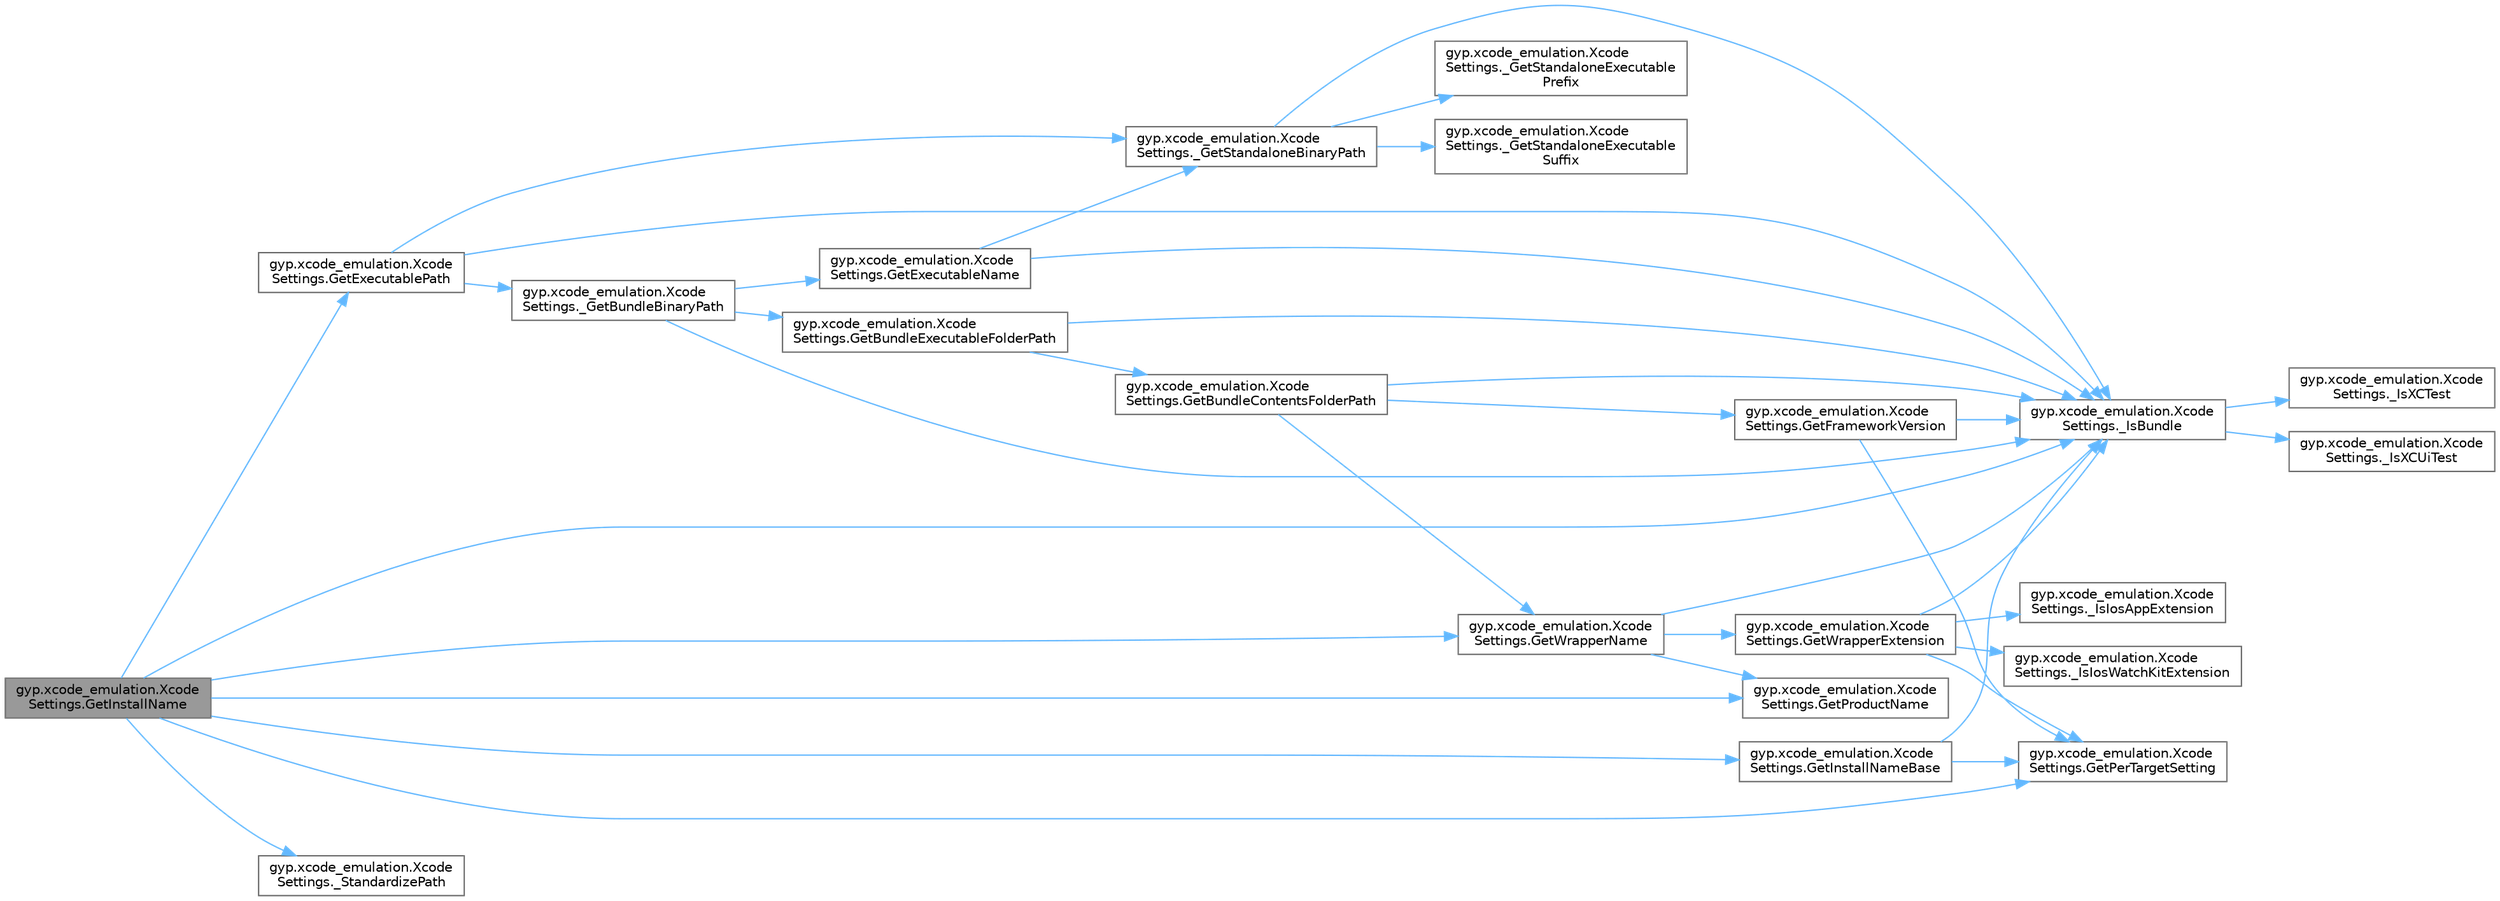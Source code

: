 digraph "gyp.xcode_emulation.XcodeSettings.GetInstallName"
{
 // LATEX_PDF_SIZE
  bgcolor="transparent";
  edge [fontname=Helvetica,fontsize=10,labelfontname=Helvetica,labelfontsize=10];
  node [fontname=Helvetica,fontsize=10,shape=box,height=0.2,width=0.4];
  rankdir="LR";
  Node1 [id="Node000001",label="gyp.xcode_emulation.Xcode\lSettings.GetInstallName",height=0.2,width=0.4,color="gray40", fillcolor="grey60", style="filled", fontcolor="black",tooltip=" "];
  Node1 -> Node2 [id="edge37_Node000001_Node000002",color="steelblue1",style="solid",tooltip=" "];
  Node2 [id="Node000002",label="gyp.xcode_emulation.Xcode\lSettings._IsBundle",height=0.2,width=0.4,color="grey40", fillcolor="white", style="filled",URL="$classgyp_1_1xcode__emulation_1_1_xcode_settings.html#ace3d43d99d3685687b42255850e78259",tooltip=" "];
  Node2 -> Node3 [id="edge38_Node000002_Node000003",color="steelblue1",style="solid",tooltip=" "];
  Node3 [id="Node000003",label="gyp.xcode_emulation.Xcode\lSettings._IsXCTest",height=0.2,width=0.4,color="grey40", fillcolor="white", style="filled",URL="$classgyp_1_1xcode__emulation_1_1_xcode_settings.html#a0a569be0f973c77de5b2d171762deb04",tooltip=" "];
  Node2 -> Node4 [id="edge39_Node000002_Node000004",color="steelblue1",style="solid",tooltip=" "];
  Node4 [id="Node000004",label="gyp.xcode_emulation.Xcode\lSettings._IsXCUiTest",height=0.2,width=0.4,color="grey40", fillcolor="white", style="filled",URL="$classgyp_1_1xcode__emulation_1_1_xcode_settings.html#ae92bc171400547ad22f102388df724f8",tooltip=" "];
  Node1 -> Node5 [id="edge40_Node000001_Node000005",color="steelblue1",style="solid",tooltip=" "];
  Node5 [id="Node000005",label="gyp.xcode_emulation.Xcode\lSettings._StandardizePath",height=0.2,width=0.4,color="grey40", fillcolor="white", style="filled",URL="$classgyp_1_1xcode__emulation_1_1_xcode_settings.html#a36db1d366d6b7f451d8e46f4f5df8b36",tooltip=" "];
  Node1 -> Node6 [id="edge41_Node000001_Node000006",color="steelblue1",style="solid",tooltip=" "];
  Node6 [id="Node000006",label="gyp.xcode_emulation.Xcode\lSettings.GetExecutablePath",height=0.2,width=0.4,color="grey40", fillcolor="white", style="filled",URL="$classgyp_1_1xcode__emulation_1_1_xcode_settings.html#aea50ebe98b35634d5ef740e342cf4bfb",tooltip=" "];
  Node6 -> Node7 [id="edge42_Node000006_Node000007",color="steelblue1",style="solid",tooltip=" "];
  Node7 [id="Node000007",label="gyp.xcode_emulation.Xcode\lSettings._GetBundleBinaryPath",height=0.2,width=0.4,color="grey40", fillcolor="white", style="filled",URL="$classgyp_1_1xcode__emulation_1_1_xcode_settings.html#a57e29012060beb42f9d01d9ec78364a8",tooltip=" "];
  Node7 -> Node2 [id="edge43_Node000007_Node000002",color="steelblue1",style="solid",tooltip=" "];
  Node7 -> Node8 [id="edge44_Node000007_Node000008",color="steelblue1",style="solid",tooltip=" "];
  Node8 [id="Node000008",label="gyp.xcode_emulation.Xcode\lSettings.GetBundleExecutableFolderPath",height=0.2,width=0.4,color="grey40", fillcolor="white", style="filled",URL="$classgyp_1_1xcode__emulation_1_1_xcode_settings.html#a9223bbef1dd02e926b8f279d00bb22f4",tooltip=" "];
  Node8 -> Node2 [id="edge45_Node000008_Node000002",color="steelblue1",style="solid",tooltip=" "];
  Node8 -> Node9 [id="edge46_Node000008_Node000009",color="steelblue1",style="solid",tooltip=" "];
  Node9 [id="Node000009",label="gyp.xcode_emulation.Xcode\lSettings.GetBundleContentsFolderPath",height=0.2,width=0.4,color="grey40", fillcolor="white", style="filled",URL="$classgyp_1_1xcode__emulation_1_1_xcode_settings.html#a03b1307dbbda2138f7e6921e96f4b3e1",tooltip=" "];
  Node9 -> Node2 [id="edge47_Node000009_Node000002",color="steelblue1",style="solid",tooltip=" "];
  Node9 -> Node10 [id="edge48_Node000009_Node000010",color="steelblue1",style="solid",tooltip=" "];
  Node10 [id="Node000010",label="gyp.xcode_emulation.Xcode\lSettings.GetFrameworkVersion",height=0.2,width=0.4,color="grey40", fillcolor="white", style="filled",URL="$classgyp_1_1xcode__emulation_1_1_xcode_settings.html#a2d2abc1af703cfc9c51a6e9870006a6a",tooltip=" "];
  Node10 -> Node2 [id="edge49_Node000010_Node000002",color="steelblue1",style="solid",tooltip=" "];
  Node10 -> Node11 [id="edge50_Node000010_Node000011",color="steelblue1",style="solid",tooltip=" "];
  Node11 [id="Node000011",label="gyp.xcode_emulation.Xcode\lSettings.GetPerTargetSetting",height=0.2,width=0.4,color="grey40", fillcolor="white", style="filled",URL="$classgyp_1_1xcode__emulation_1_1_xcode_settings.html#a85f77972826a242545ba3f7645719c7c",tooltip=" "];
  Node9 -> Node12 [id="edge51_Node000009_Node000012",color="steelblue1",style="solid",tooltip=" "];
  Node12 [id="Node000012",label="gyp.xcode_emulation.Xcode\lSettings.GetWrapperName",height=0.2,width=0.4,color="grey40", fillcolor="white", style="filled",URL="$classgyp_1_1xcode__emulation_1_1_xcode_settings.html#aca6c7f89267c0c3cd3ec6096a6f601ab",tooltip=" "];
  Node12 -> Node2 [id="edge52_Node000012_Node000002",color="steelblue1",style="solid",tooltip=" "];
  Node12 -> Node13 [id="edge53_Node000012_Node000013",color="steelblue1",style="solid",tooltip=" "];
  Node13 [id="Node000013",label="gyp.xcode_emulation.Xcode\lSettings.GetProductName",height=0.2,width=0.4,color="grey40", fillcolor="white", style="filled",URL="$classgyp_1_1xcode__emulation_1_1_xcode_settings.html#a00296b1f3b90ce009c7e6714c8e310cc",tooltip=" "];
  Node12 -> Node14 [id="edge54_Node000012_Node000014",color="steelblue1",style="solid",tooltip=" "];
  Node14 [id="Node000014",label="gyp.xcode_emulation.Xcode\lSettings.GetWrapperExtension",height=0.2,width=0.4,color="grey40", fillcolor="white", style="filled",URL="$classgyp_1_1xcode__emulation_1_1_xcode_settings.html#a24c8c9d06ce73350efbc8c28fcec269e",tooltip=" "];
  Node14 -> Node2 [id="edge55_Node000014_Node000002",color="steelblue1",style="solid",tooltip=" "];
  Node14 -> Node15 [id="edge56_Node000014_Node000015",color="steelblue1",style="solid",tooltip=" "];
  Node15 [id="Node000015",label="gyp.xcode_emulation.Xcode\lSettings._IsIosAppExtension",height=0.2,width=0.4,color="grey40", fillcolor="white", style="filled",URL="$classgyp_1_1xcode__emulation_1_1_xcode_settings.html#a450dd9d328e2824e6568ebb22f6805eb",tooltip=" "];
  Node14 -> Node16 [id="edge57_Node000014_Node000016",color="steelblue1",style="solid",tooltip=" "];
  Node16 [id="Node000016",label="gyp.xcode_emulation.Xcode\lSettings._IsIosWatchKitExtension",height=0.2,width=0.4,color="grey40", fillcolor="white", style="filled",URL="$classgyp_1_1xcode__emulation_1_1_xcode_settings.html#a0039ba5211cf6e469bee1d19677c532e",tooltip=" "];
  Node14 -> Node11 [id="edge58_Node000014_Node000011",color="steelblue1",style="solid",tooltip=" "];
  Node7 -> Node17 [id="edge59_Node000007_Node000017",color="steelblue1",style="solid",tooltip=" "];
  Node17 [id="Node000017",label="gyp.xcode_emulation.Xcode\lSettings.GetExecutableName",height=0.2,width=0.4,color="grey40", fillcolor="white", style="filled",URL="$classgyp_1_1xcode__emulation_1_1_xcode_settings.html#aa0cb8a11f95260a02dd60ae5dae13fee",tooltip=" "];
  Node17 -> Node18 [id="edge60_Node000017_Node000018",color="steelblue1",style="solid",tooltip=" "];
  Node18 [id="Node000018",label="gyp.xcode_emulation.Xcode\lSettings._GetStandaloneBinaryPath",height=0.2,width=0.4,color="grey40", fillcolor="white", style="filled",URL="$classgyp_1_1xcode__emulation_1_1_xcode_settings.html#a180a21766c7b2d9e68070996534a04e0",tooltip=" "];
  Node18 -> Node19 [id="edge61_Node000018_Node000019",color="steelblue1",style="solid",tooltip=" "];
  Node19 [id="Node000019",label="gyp.xcode_emulation.Xcode\lSettings._GetStandaloneExecutable\lPrefix",height=0.2,width=0.4,color="grey40", fillcolor="white", style="filled",URL="$classgyp_1_1xcode__emulation_1_1_xcode_settings.html#aeab2069979244051e21632bca7fd46e7",tooltip=" "];
  Node18 -> Node20 [id="edge62_Node000018_Node000020",color="steelblue1",style="solid",tooltip=" "];
  Node20 [id="Node000020",label="gyp.xcode_emulation.Xcode\lSettings._GetStandaloneExecutable\lSuffix",height=0.2,width=0.4,color="grey40", fillcolor="white", style="filled",URL="$classgyp_1_1xcode__emulation_1_1_xcode_settings.html#a34c6966b5ff0752bfe018147ff3b2cb3",tooltip=" "];
  Node18 -> Node2 [id="edge63_Node000018_Node000002",color="steelblue1",style="solid",tooltip=" "];
  Node17 -> Node2 [id="edge64_Node000017_Node000002",color="steelblue1",style="solid",tooltip=" "];
  Node6 -> Node18 [id="edge65_Node000006_Node000018",color="steelblue1",style="solid",tooltip=" "];
  Node6 -> Node2 [id="edge66_Node000006_Node000002",color="steelblue1",style="solid",tooltip=" "];
  Node1 -> Node21 [id="edge67_Node000001_Node000021",color="steelblue1",style="solid",tooltip=" "];
  Node21 [id="Node000021",label="gyp.xcode_emulation.Xcode\lSettings.GetInstallNameBase",height=0.2,width=0.4,color="grey40", fillcolor="white", style="filled",URL="$classgyp_1_1xcode__emulation_1_1_xcode_settings.html#ac331cbb0ce54470761b4c2e625baeb58",tooltip=" "];
  Node21 -> Node2 [id="edge68_Node000021_Node000002",color="steelblue1",style="solid",tooltip=" "];
  Node21 -> Node11 [id="edge69_Node000021_Node000011",color="steelblue1",style="solid",tooltip=" "];
  Node1 -> Node11 [id="edge70_Node000001_Node000011",color="steelblue1",style="solid",tooltip=" "];
  Node1 -> Node13 [id="edge71_Node000001_Node000013",color="steelblue1",style="solid",tooltip=" "];
  Node1 -> Node12 [id="edge72_Node000001_Node000012",color="steelblue1",style="solid",tooltip=" "];
}
